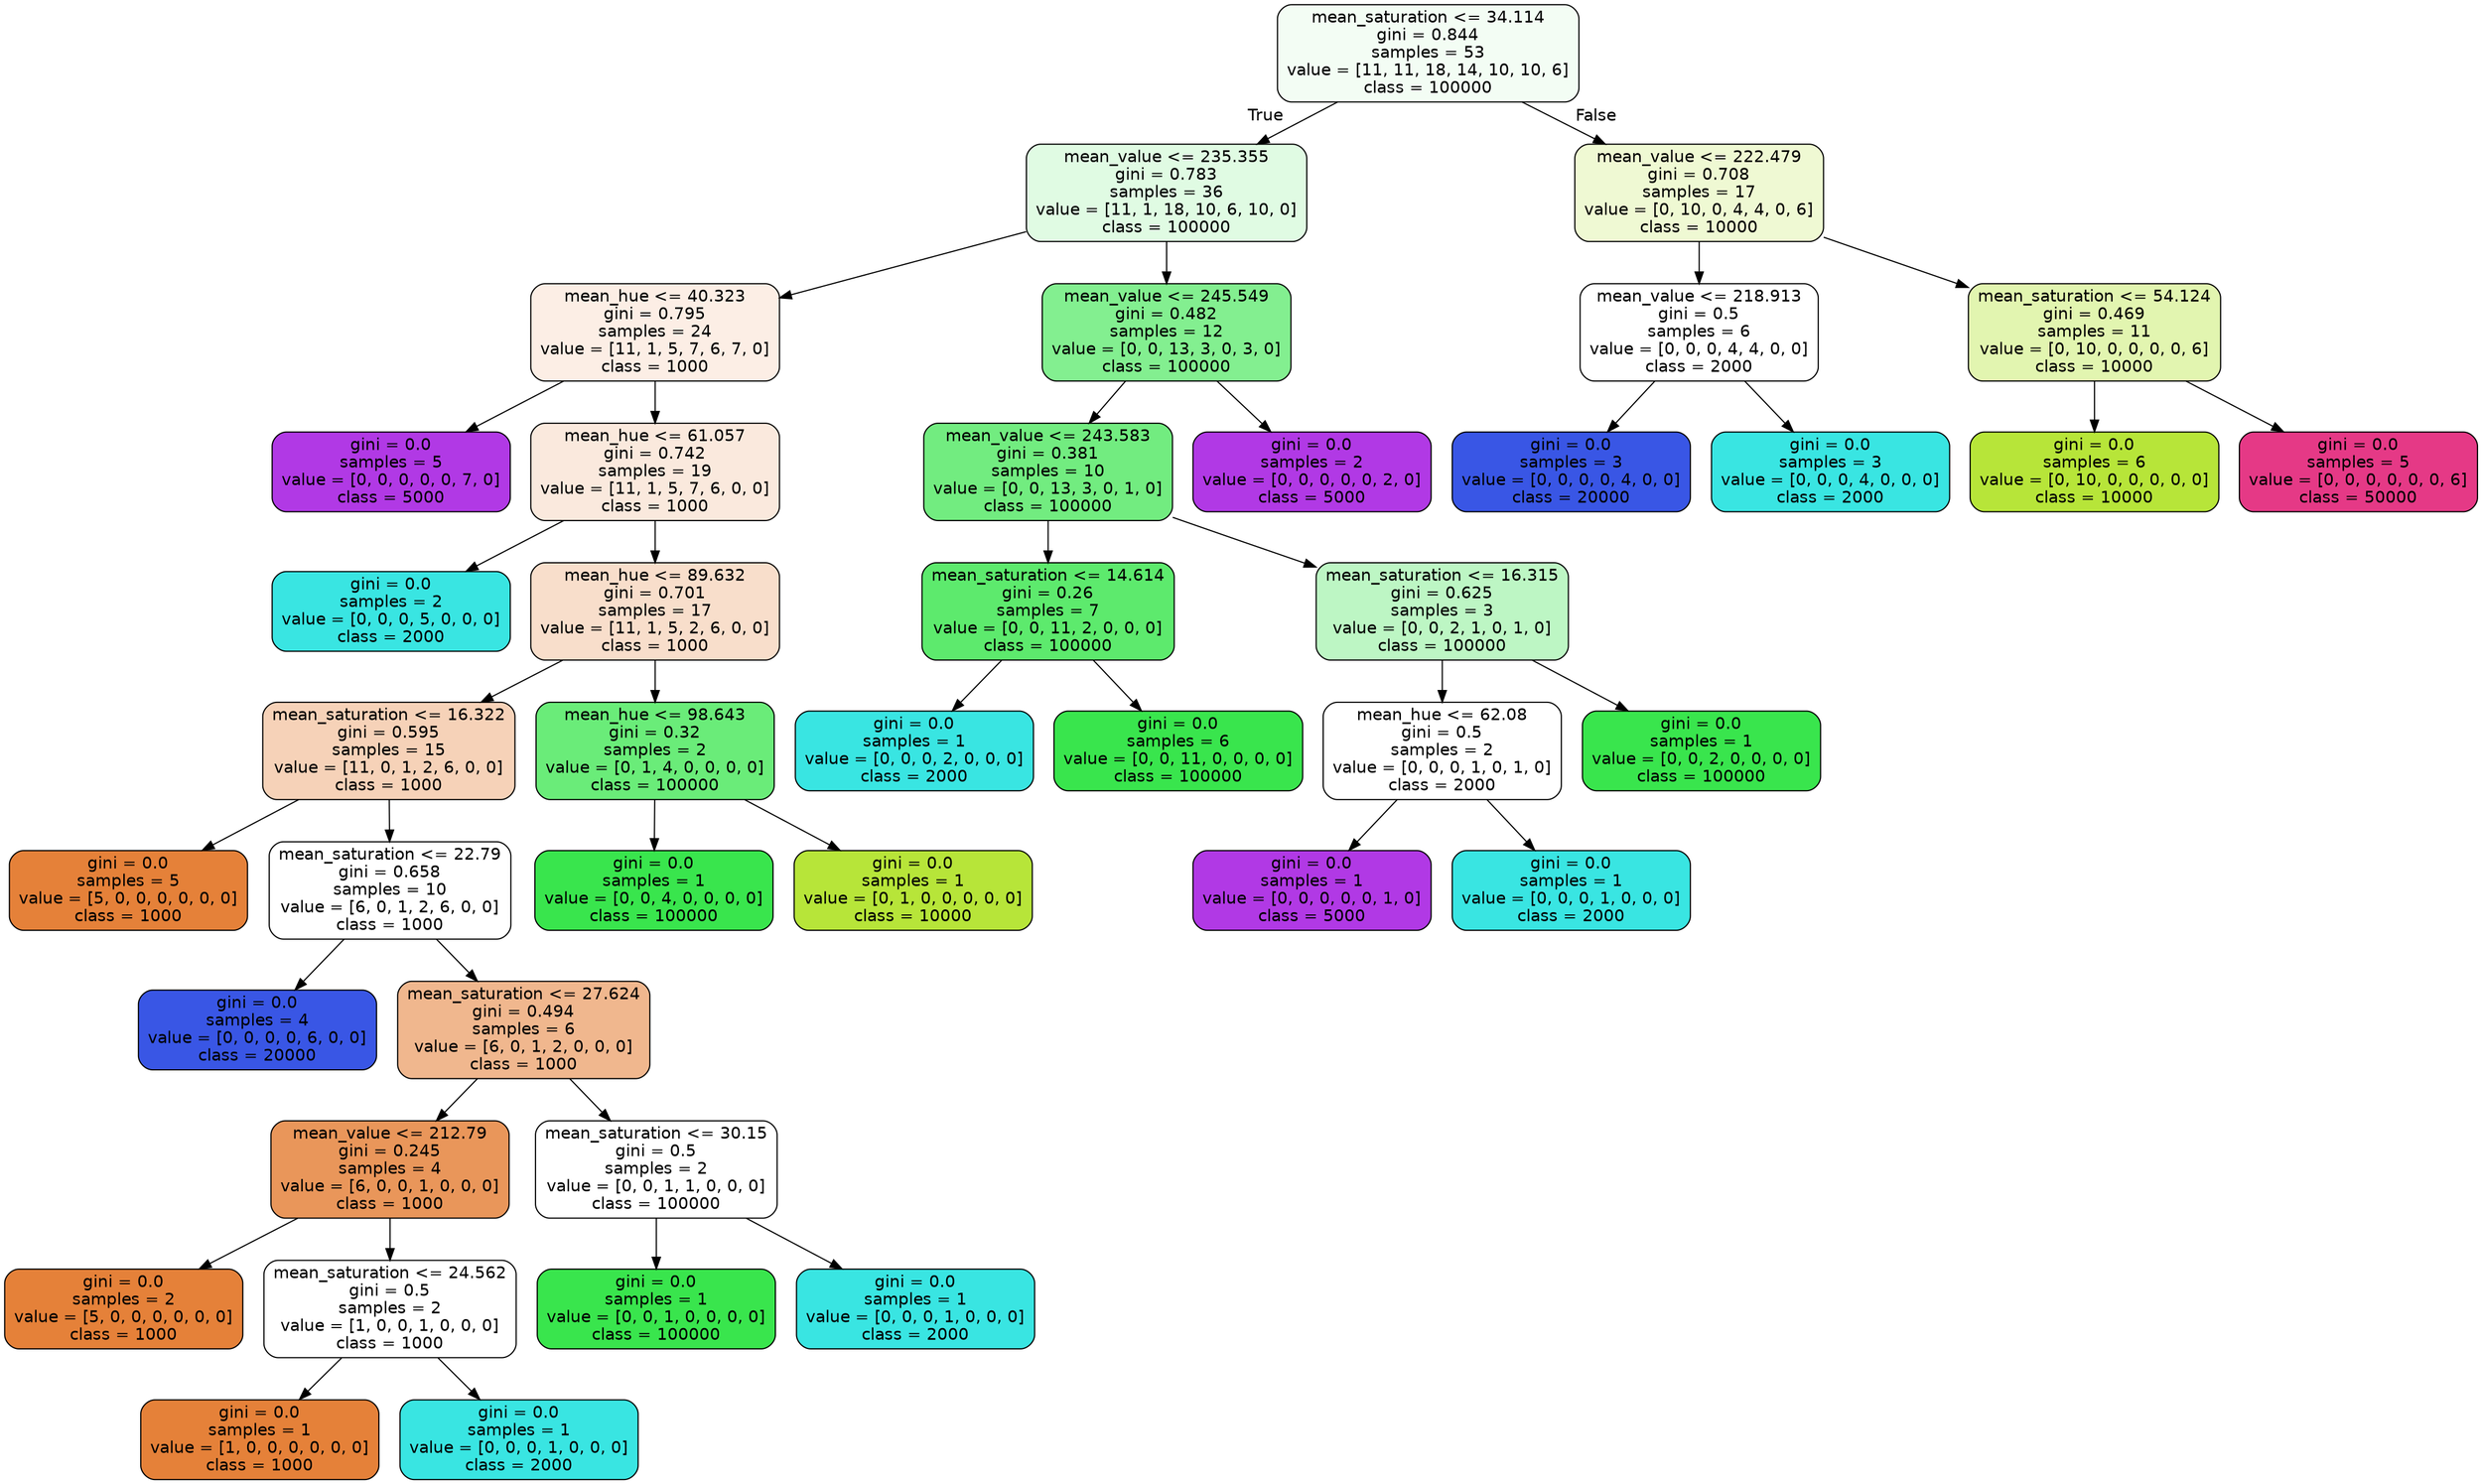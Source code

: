 digraph Tree {
node [shape=box, style="filled, rounded", color="black", fontname="helvetica"] ;
edge [fontname="helvetica"] ;
0 [label="mean_saturation <= 34.114\ngini = 0.844\nsamples = 53\nvalue = [11, 11, 18, 14, 10, 10, 6]\nclass = 100000", fillcolor="#f3fdf4"] ;
1 [label="mean_value <= 235.355\ngini = 0.783\nsamples = 36\nvalue = [11, 1, 18, 10, 6, 10, 0]\nclass = 100000", fillcolor="#e0fbe3"] ;
0 -> 1 [labeldistance=2.5, labelangle=45, headlabel="True"] ;
2 [label="mean_hue <= 40.323\ngini = 0.795\nsamples = 24\nvalue = [11, 1, 5, 7, 6, 7, 0]\nclass = 1000", fillcolor="#fceee5"] ;
1 -> 2 ;
3 [label="gini = 0.0\nsamples = 5\nvalue = [0, 0, 0, 0, 0, 7, 0]\nclass = 5000", fillcolor="#b139e5"] ;
2 -> 3 ;
4 [label="mean_hue <= 61.057\ngini = 0.742\nsamples = 19\nvalue = [11, 1, 5, 7, 6, 0, 0]\nclass = 1000", fillcolor="#fae9dd"] ;
2 -> 4 ;
5 [label="gini = 0.0\nsamples = 2\nvalue = [0, 0, 0, 5, 0, 0, 0]\nclass = 2000", fillcolor="#39e5e2"] ;
4 -> 5 ;
6 [label="mean_hue <= 89.632\ngini = 0.701\nsamples = 17\nvalue = [11, 1, 5, 2, 6, 0, 0]\nclass = 1000", fillcolor="#f8decb"] ;
4 -> 6 ;
7 [label="mean_saturation <= 16.322\ngini = 0.595\nsamples = 15\nvalue = [11, 0, 1, 2, 6, 0, 0]\nclass = 1000", fillcolor="#f6d2b8"] ;
6 -> 7 ;
8 [label="gini = 0.0\nsamples = 5\nvalue = [5, 0, 0, 0, 0, 0, 0]\nclass = 1000", fillcolor="#e58139"] ;
7 -> 8 ;
9 [label="mean_saturation <= 22.79\ngini = 0.658\nsamples = 10\nvalue = [6, 0, 1, 2, 6, 0, 0]\nclass = 1000", fillcolor="#ffffff"] ;
7 -> 9 ;
10 [label="gini = 0.0\nsamples = 4\nvalue = [0, 0, 0, 0, 6, 0, 0]\nclass = 20000", fillcolor="#3956e5"] ;
9 -> 10 ;
11 [label="mean_saturation <= 27.624\ngini = 0.494\nsamples = 6\nvalue = [6, 0, 1, 2, 0, 0, 0]\nclass = 1000", fillcolor="#f0b78e"] ;
9 -> 11 ;
12 [label="mean_value <= 212.79\ngini = 0.245\nsamples = 4\nvalue = [6, 0, 0, 1, 0, 0, 0]\nclass = 1000", fillcolor="#e9965a"] ;
11 -> 12 ;
13 [label="gini = 0.0\nsamples = 2\nvalue = [5, 0, 0, 0, 0, 0, 0]\nclass = 1000", fillcolor="#e58139"] ;
12 -> 13 ;
14 [label="mean_saturation <= 24.562\ngini = 0.5\nsamples = 2\nvalue = [1, 0, 0, 1, 0, 0, 0]\nclass = 1000", fillcolor="#ffffff"] ;
12 -> 14 ;
15 [label="gini = 0.0\nsamples = 1\nvalue = [1, 0, 0, 0, 0, 0, 0]\nclass = 1000", fillcolor="#e58139"] ;
14 -> 15 ;
16 [label="gini = 0.0\nsamples = 1\nvalue = [0, 0, 0, 1, 0, 0, 0]\nclass = 2000", fillcolor="#39e5e2"] ;
14 -> 16 ;
17 [label="mean_saturation <= 30.15\ngini = 0.5\nsamples = 2\nvalue = [0, 0, 1, 1, 0, 0, 0]\nclass = 100000", fillcolor="#ffffff"] ;
11 -> 17 ;
18 [label="gini = 0.0\nsamples = 1\nvalue = [0, 0, 1, 0, 0, 0, 0]\nclass = 100000", fillcolor="#39e54d"] ;
17 -> 18 ;
19 [label="gini = 0.0\nsamples = 1\nvalue = [0, 0, 0, 1, 0, 0, 0]\nclass = 2000", fillcolor="#39e5e2"] ;
17 -> 19 ;
20 [label="mean_hue <= 98.643\ngini = 0.32\nsamples = 2\nvalue = [0, 1, 4, 0, 0, 0, 0]\nclass = 100000", fillcolor="#6aec79"] ;
6 -> 20 ;
21 [label="gini = 0.0\nsamples = 1\nvalue = [0, 0, 4, 0, 0, 0, 0]\nclass = 100000", fillcolor="#39e54d"] ;
20 -> 21 ;
22 [label="gini = 0.0\nsamples = 1\nvalue = [0, 1, 0, 0, 0, 0, 0]\nclass = 10000", fillcolor="#b7e539"] ;
20 -> 22 ;
23 [label="mean_value <= 245.549\ngini = 0.482\nsamples = 12\nvalue = [0, 0, 13, 3, 0, 3, 0]\nclass = 100000", fillcolor="#83ef90"] ;
1 -> 23 ;
24 [label="mean_value <= 243.583\ngini = 0.381\nsamples = 10\nvalue = [0, 0, 13, 3, 0, 1, 0]\nclass = 100000", fillcolor="#72ec80"] ;
23 -> 24 ;
25 [label="mean_saturation <= 14.614\ngini = 0.26\nsamples = 7\nvalue = [0, 0, 11, 2, 0, 0, 0]\nclass = 100000", fillcolor="#5dea6d"] ;
24 -> 25 ;
26 [label="gini = 0.0\nsamples = 1\nvalue = [0, 0, 0, 2, 0, 0, 0]\nclass = 2000", fillcolor="#39e5e2"] ;
25 -> 26 ;
27 [label="gini = 0.0\nsamples = 6\nvalue = [0, 0, 11, 0, 0, 0, 0]\nclass = 100000", fillcolor="#39e54d"] ;
25 -> 27 ;
28 [label="mean_saturation <= 16.315\ngini = 0.625\nsamples = 3\nvalue = [0, 0, 2, 1, 0, 1, 0]\nclass = 100000", fillcolor="#bdf6c4"] ;
24 -> 28 ;
29 [label="mean_hue <= 62.08\ngini = 0.5\nsamples = 2\nvalue = [0, 0, 0, 1, 0, 1, 0]\nclass = 2000", fillcolor="#ffffff"] ;
28 -> 29 ;
30 [label="gini = 0.0\nsamples = 1\nvalue = [0, 0, 0, 0, 0, 1, 0]\nclass = 5000", fillcolor="#b139e5"] ;
29 -> 30 ;
31 [label="gini = 0.0\nsamples = 1\nvalue = [0, 0, 0, 1, 0, 0, 0]\nclass = 2000", fillcolor="#39e5e2"] ;
29 -> 31 ;
32 [label="gini = 0.0\nsamples = 1\nvalue = [0, 0, 2, 0, 0, 0, 0]\nclass = 100000", fillcolor="#39e54d"] ;
28 -> 32 ;
33 [label="gini = 0.0\nsamples = 2\nvalue = [0, 0, 0, 0, 0, 2, 0]\nclass = 5000", fillcolor="#b139e5"] ;
23 -> 33 ;
34 [label="mean_value <= 222.479\ngini = 0.708\nsamples = 17\nvalue = [0, 10, 0, 4, 4, 0, 6]\nclass = 10000", fillcolor="#eff9d3"] ;
0 -> 34 [labeldistance=2.5, labelangle=-45, headlabel="False"] ;
35 [label="mean_value <= 218.913\ngini = 0.5\nsamples = 6\nvalue = [0, 0, 0, 4, 4, 0, 0]\nclass = 2000", fillcolor="#ffffff"] ;
34 -> 35 ;
36 [label="gini = 0.0\nsamples = 3\nvalue = [0, 0, 0, 0, 4, 0, 0]\nclass = 20000", fillcolor="#3956e5"] ;
35 -> 36 ;
37 [label="gini = 0.0\nsamples = 3\nvalue = [0, 0, 0, 4, 0, 0, 0]\nclass = 2000", fillcolor="#39e5e2"] ;
35 -> 37 ;
38 [label="mean_saturation <= 54.124\ngini = 0.469\nsamples = 11\nvalue = [0, 10, 0, 0, 0, 0, 6]\nclass = 10000", fillcolor="#e2f5b0"] ;
34 -> 38 ;
39 [label="gini = 0.0\nsamples = 6\nvalue = [0, 10, 0, 0, 0, 0, 0]\nclass = 10000", fillcolor="#b7e539"] ;
38 -> 39 ;
40 [label="gini = 0.0\nsamples = 5\nvalue = [0, 0, 0, 0, 0, 0, 6]\nclass = 50000", fillcolor="#e53986"] ;
38 -> 40 ;
}